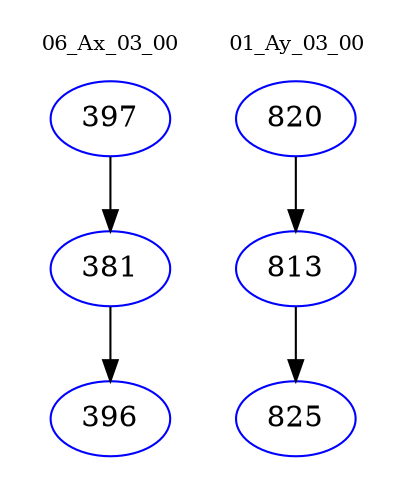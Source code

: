 digraph{
subgraph cluster_0 {
color = white
label = "06_Ax_03_00";
fontsize=10;
T0_397 [label="397", color="blue"]
T0_397 -> T0_381 [color="black"]
T0_381 [label="381", color="blue"]
T0_381 -> T0_396 [color="black"]
T0_396 [label="396", color="blue"]
}
subgraph cluster_1 {
color = white
label = "01_Ay_03_00";
fontsize=10;
T1_820 [label="820", color="blue"]
T1_820 -> T1_813 [color="black"]
T1_813 [label="813", color="blue"]
T1_813 -> T1_825 [color="black"]
T1_825 [label="825", color="blue"]
}
}
